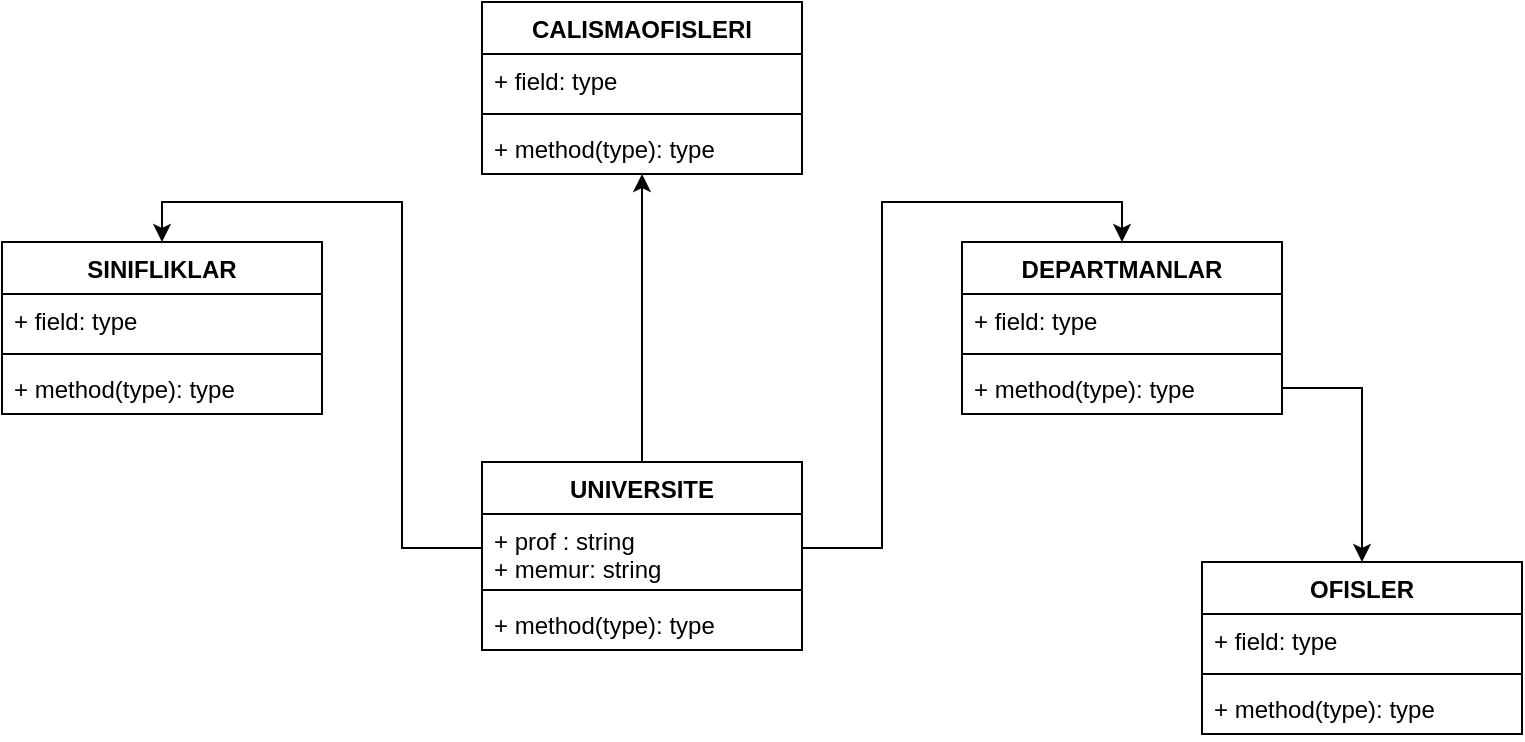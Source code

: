 <mxfile version="15.9.4" type="device"><diagram id="NMFfTE6aVmQzHWST8yLf" name="Page-1"><mxGraphModel dx="868" dy="482" grid="1" gridSize="10" guides="1" tooltips="1" connect="1" arrows="1" fold="1" page="1" pageScale="1" pageWidth="827" pageHeight="1169" math="0" shadow="0"><root><mxCell id="0"/><mxCell id="1" parent="0"/><mxCell id="LKa3K_SOu_lIeO6iC9dK-36" style="edgeStyle=orthogonalEdgeStyle;rounded=0;orthogonalLoop=1;jettySize=auto;html=1;exitX=0.5;exitY=0;exitDx=0;exitDy=0;entryX=0.5;entryY=1;entryDx=0;entryDy=0;entryPerimeter=0;" edge="1" parent="1" source="LKa3K_SOu_lIeO6iC9dK-5" target="LKa3K_SOu_lIeO6iC9dK-20"><mxGeometry relative="1" as="geometry"/></mxCell><mxCell id="LKa3K_SOu_lIeO6iC9dK-5" value="UNIVERSITE" style="swimlane;fontStyle=1;align=center;verticalAlign=top;childLayout=stackLayout;horizontal=1;startSize=26;horizontalStack=0;resizeParent=1;resizeParentMax=0;resizeLast=0;collapsible=1;marginBottom=0;" vertex="1" parent="1"><mxGeometry x="280" y="270" width="160" height="94" as="geometry"/></mxCell><mxCell id="LKa3K_SOu_lIeO6iC9dK-6" value="+ prof : string&#10;+ memur: string&#10;" style="text;strokeColor=none;fillColor=none;align=left;verticalAlign=top;spacingLeft=4;spacingRight=4;overflow=hidden;rotatable=0;points=[[0,0.5],[1,0.5]];portConstraint=eastwest;" vertex="1" parent="LKa3K_SOu_lIeO6iC9dK-5"><mxGeometry y="26" width="160" height="34" as="geometry"/></mxCell><mxCell id="LKa3K_SOu_lIeO6iC9dK-7" value="" style="line;strokeWidth=1;fillColor=none;align=left;verticalAlign=middle;spacingTop=-1;spacingLeft=3;spacingRight=3;rotatable=0;labelPosition=right;points=[];portConstraint=eastwest;" vertex="1" parent="LKa3K_SOu_lIeO6iC9dK-5"><mxGeometry y="60" width="160" height="8" as="geometry"/></mxCell><mxCell id="LKa3K_SOu_lIeO6iC9dK-8" value="+ method(type): type" style="text;strokeColor=none;fillColor=none;align=left;verticalAlign=top;spacingLeft=4;spacingRight=4;overflow=hidden;rotatable=0;points=[[0,0.5],[1,0.5]];portConstraint=eastwest;" vertex="1" parent="LKa3K_SOu_lIeO6iC9dK-5"><mxGeometry y="68" width="160" height="26" as="geometry"/></mxCell><mxCell id="LKa3K_SOu_lIeO6iC9dK-9" value="SINIFLIKLAR" style="swimlane;fontStyle=1;align=center;verticalAlign=top;childLayout=stackLayout;horizontal=1;startSize=26;horizontalStack=0;resizeParent=1;resizeParentMax=0;resizeLast=0;collapsible=1;marginBottom=0;" vertex="1" parent="1"><mxGeometry x="40" y="160" width="160" height="86" as="geometry"/></mxCell><mxCell id="LKa3K_SOu_lIeO6iC9dK-10" value="+ field: type" style="text;strokeColor=none;fillColor=none;align=left;verticalAlign=top;spacingLeft=4;spacingRight=4;overflow=hidden;rotatable=0;points=[[0,0.5],[1,0.5]];portConstraint=eastwest;" vertex="1" parent="LKa3K_SOu_lIeO6iC9dK-9"><mxGeometry y="26" width="160" height="26" as="geometry"/></mxCell><mxCell id="LKa3K_SOu_lIeO6iC9dK-11" value="" style="line;strokeWidth=1;fillColor=none;align=left;verticalAlign=middle;spacingTop=-1;spacingLeft=3;spacingRight=3;rotatable=0;labelPosition=right;points=[];portConstraint=eastwest;" vertex="1" parent="LKa3K_SOu_lIeO6iC9dK-9"><mxGeometry y="52" width="160" height="8" as="geometry"/></mxCell><mxCell id="LKa3K_SOu_lIeO6iC9dK-12" value="+ method(type): type" style="text;strokeColor=none;fillColor=none;align=left;verticalAlign=top;spacingLeft=4;spacingRight=4;overflow=hidden;rotatable=0;points=[[0,0.5],[1,0.5]];portConstraint=eastwest;" vertex="1" parent="LKa3K_SOu_lIeO6iC9dK-9"><mxGeometry y="60" width="160" height="26" as="geometry"/></mxCell><mxCell id="LKa3K_SOu_lIeO6iC9dK-17" value="CALISMAOFISLERI" style="swimlane;fontStyle=1;align=center;verticalAlign=top;childLayout=stackLayout;horizontal=1;startSize=26;horizontalStack=0;resizeParent=1;resizeParentMax=0;resizeLast=0;collapsible=1;marginBottom=0;" vertex="1" parent="1"><mxGeometry x="280" y="40" width="160" height="86" as="geometry"/></mxCell><mxCell id="LKa3K_SOu_lIeO6iC9dK-18" value="+ field: type" style="text;strokeColor=none;fillColor=none;align=left;verticalAlign=top;spacingLeft=4;spacingRight=4;overflow=hidden;rotatable=0;points=[[0,0.5],[1,0.5]];portConstraint=eastwest;" vertex="1" parent="LKa3K_SOu_lIeO6iC9dK-17"><mxGeometry y="26" width="160" height="26" as="geometry"/></mxCell><mxCell id="LKa3K_SOu_lIeO6iC9dK-19" value="" style="line;strokeWidth=1;fillColor=none;align=left;verticalAlign=middle;spacingTop=-1;spacingLeft=3;spacingRight=3;rotatable=0;labelPosition=right;points=[];portConstraint=eastwest;" vertex="1" parent="LKa3K_SOu_lIeO6iC9dK-17"><mxGeometry y="52" width="160" height="8" as="geometry"/></mxCell><mxCell id="LKa3K_SOu_lIeO6iC9dK-20" value="+ method(type): type" style="text;strokeColor=none;fillColor=none;align=left;verticalAlign=top;spacingLeft=4;spacingRight=4;overflow=hidden;rotatable=0;points=[[0,0.5],[1,0.5]];portConstraint=eastwest;" vertex="1" parent="LKa3K_SOu_lIeO6iC9dK-17"><mxGeometry y="60" width="160" height="26" as="geometry"/></mxCell><mxCell id="LKa3K_SOu_lIeO6iC9dK-21" value="DEPARTMANLAR" style="swimlane;fontStyle=1;align=center;verticalAlign=top;childLayout=stackLayout;horizontal=1;startSize=26;horizontalStack=0;resizeParent=1;resizeParentMax=0;resizeLast=0;collapsible=1;marginBottom=0;" vertex="1" parent="1"><mxGeometry x="520" y="160" width="160" height="86" as="geometry"/></mxCell><mxCell id="LKa3K_SOu_lIeO6iC9dK-22" value="+ field: type" style="text;strokeColor=none;fillColor=none;align=left;verticalAlign=top;spacingLeft=4;spacingRight=4;overflow=hidden;rotatable=0;points=[[0,0.5],[1,0.5]];portConstraint=eastwest;" vertex="1" parent="LKa3K_SOu_lIeO6iC9dK-21"><mxGeometry y="26" width="160" height="26" as="geometry"/></mxCell><mxCell id="LKa3K_SOu_lIeO6iC9dK-23" value="" style="line;strokeWidth=1;fillColor=none;align=left;verticalAlign=middle;spacingTop=-1;spacingLeft=3;spacingRight=3;rotatable=0;labelPosition=right;points=[];portConstraint=eastwest;" vertex="1" parent="LKa3K_SOu_lIeO6iC9dK-21"><mxGeometry y="52" width="160" height="8" as="geometry"/></mxCell><mxCell id="LKa3K_SOu_lIeO6iC9dK-24" value="+ method(type): type" style="text;strokeColor=none;fillColor=none;align=left;verticalAlign=top;spacingLeft=4;spacingRight=4;overflow=hidden;rotatable=0;points=[[0,0.5],[1,0.5]];portConstraint=eastwest;" vertex="1" parent="LKa3K_SOu_lIeO6iC9dK-21"><mxGeometry y="60" width="160" height="26" as="geometry"/></mxCell><mxCell id="LKa3K_SOu_lIeO6iC9dK-26" style="edgeStyle=orthogonalEdgeStyle;rounded=0;orthogonalLoop=1;jettySize=auto;html=1;exitX=0;exitY=0.5;exitDx=0;exitDy=0;entryX=0.5;entryY=0;entryDx=0;entryDy=0;" edge="1" parent="1" source="LKa3K_SOu_lIeO6iC9dK-6" target="LKa3K_SOu_lIeO6iC9dK-9"><mxGeometry relative="1" as="geometry"/></mxCell><mxCell id="LKa3K_SOu_lIeO6iC9dK-27" style="edgeStyle=orthogonalEdgeStyle;rounded=0;orthogonalLoop=1;jettySize=auto;html=1;exitX=1;exitY=0.5;exitDx=0;exitDy=0;entryX=0.5;entryY=0;entryDx=0;entryDy=0;" edge="1" parent="1" source="LKa3K_SOu_lIeO6iC9dK-6" target="LKa3K_SOu_lIeO6iC9dK-21"><mxGeometry relative="1" as="geometry"/></mxCell><mxCell id="LKa3K_SOu_lIeO6iC9dK-37" value="OFISLER" style="swimlane;fontStyle=1;align=center;verticalAlign=top;childLayout=stackLayout;horizontal=1;startSize=26;horizontalStack=0;resizeParent=1;resizeParentMax=0;resizeLast=0;collapsible=1;marginBottom=0;" vertex="1" parent="1"><mxGeometry x="640" y="320" width="160" height="86" as="geometry"/></mxCell><mxCell id="LKa3K_SOu_lIeO6iC9dK-38" value="+ field: type" style="text;strokeColor=none;fillColor=none;align=left;verticalAlign=top;spacingLeft=4;spacingRight=4;overflow=hidden;rotatable=0;points=[[0,0.5],[1,0.5]];portConstraint=eastwest;" vertex="1" parent="LKa3K_SOu_lIeO6iC9dK-37"><mxGeometry y="26" width="160" height="26" as="geometry"/></mxCell><mxCell id="LKa3K_SOu_lIeO6iC9dK-39" value="" style="line;strokeWidth=1;fillColor=none;align=left;verticalAlign=middle;spacingTop=-1;spacingLeft=3;spacingRight=3;rotatable=0;labelPosition=right;points=[];portConstraint=eastwest;" vertex="1" parent="LKa3K_SOu_lIeO6iC9dK-37"><mxGeometry y="52" width="160" height="8" as="geometry"/></mxCell><mxCell id="LKa3K_SOu_lIeO6iC9dK-40" value="+ method(type): type" style="text;strokeColor=none;fillColor=none;align=left;verticalAlign=top;spacingLeft=4;spacingRight=4;overflow=hidden;rotatable=0;points=[[0,0.5],[1,0.5]];portConstraint=eastwest;" vertex="1" parent="LKa3K_SOu_lIeO6iC9dK-37"><mxGeometry y="60" width="160" height="26" as="geometry"/></mxCell><mxCell id="LKa3K_SOu_lIeO6iC9dK-42" style="edgeStyle=orthogonalEdgeStyle;rounded=0;orthogonalLoop=1;jettySize=auto;html=1;exitX=1;exitY=0.5;exitDx=0;exitDy=0;entryX=0.5;entryY=0;entryDx=0;entryDy=0;" edge="1" parent="1" source="LKa3K_SOu_lIeO6iC9dK-24" target="LKa3K_SOu_lIeO6iC9dK-37"><mxGeometry relative="1" as="geometry"/></mxCell></root></mxGraphModel></diagram></mxfile>